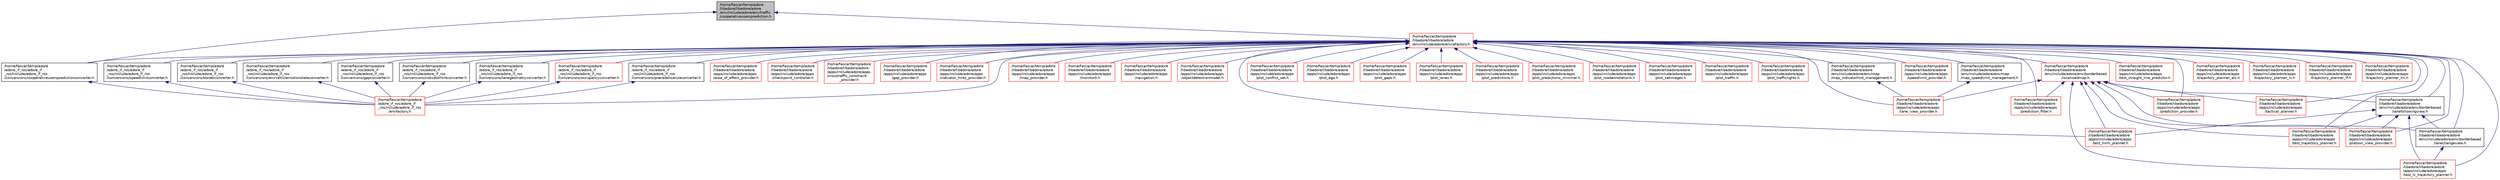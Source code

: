 digraph "/home/fascar/temp/adore/libadore/libadore/adore/env/include/adore/env/traffic/cooperativeusersprediction.h"
{
 // LATEX_PDF_SIZE
  edge [fontname="Helvetica",fontsize="10",labelfontname="Helvetica",labelfontsize="10"];
  node [fontname="Helvetica",fontsize="10",shape=record];
  Node1 [label="/home/fascar/temp/adore\l/libadore/libadore/adore\l/env/include/adore/env/traffic\l/cooperativeusersprediction.h",height=0.2,width=0.4,color="black", fillcolor="grey75", style="filled", fontcolor="black",tooltip=" "];
  Node1 -> Node2 [dir="back",color="midnightblue",fontsize="10",style="solid",fontname="Helvetica"];
  Node2 [label="/home/fascar/temp/adore\l/adore_if_ros/adore_if\l_ros/include/adore_if_ros\l/conversions/cooperativeuserspredictionconverter.h",height=0.2,width=0.4,color="black", fillcolor="white", style="filled",URL="$cooperativeuserspredictionconverter_8h.html",tooltip=" "];
  Node2 -> Node3 [dir="back",color="midnightblue",fontsize="10",style="solid",fontname="Helvetica"];
  Node3 [label="/home/fascar/temp/adore\l/adore_if_ros/adore_if\l_ros/include/adore_if_ros\l/envfactory.h",height=0.2,width=0.4,color="red", fillcolor="white", style="filled",URL="$envfactory_8h.html",tooltip=" "];
  Node1 -> Node47 [dir="back",color="midnightblue",fontsize="10",style="solid",fontname="Helvetica"];
  Node47 [label="/home/fascar/temp/adore\l/libadore/libadore/adore\l/env/include/adore/env/afactory.h",height=0.2,width=0.4,color="red", fillcolor="white", style="filled",URL="$env_2include_2adore_2env_2afactory_8h.html",tooltip=" "];
  Node47 -> Node48 [dir="back",color="midnightblue",fontsize="10",style="solid",fontname="Helvetica"];
  Node48 [label="/home/fascar/temp/adore\l/adore_if_ros/adore_if\l_ros/include/adore_if_ros\l/conversions/borderconverter.h",height=0.2,width=0.4,color="black", fillcolor="white", style="filled",URL="$borderconverter_8h.html",tooltip=" "];
  Node48 -> Node3 [dir="back",color="midnightblue",fontsize="10",style="solid",fontname="Helvetica"];
  Node47 -> Node2 [dir="back",color="midnightblue",fontsize="10",style="solid",fontname="Helvetica"];
  Node47 -> Node49 [dir="back",color="midnightblue",fontsize="10",style="solid",fontname="Helvetica"];
  Node49 [label="/home/fascar/temp/adore\l/adore_if_ros/adore_if\l_ros/include/adore_if_ros\l/conversions/envvehiclemotionstateconverter.h",height=0.2,width=0.4,color="black", fillcolor="white", style="filled",URL="$envvehiclemotionstateconverter_8h.html",tooltip=" "];
  Node49 -> Node3 [dir="back",color="midnightblue",fontsize="10",style="solid",fontname="Helvetica"];
  Node47 -> Node50 [dir="back",color="midnightblue",fontsize="10",style="solid",fontname="Helvetica"];
  Node50 [label="/home/fascar/temp/adore\l/adore_if_ros/adore_if\l_ros/include/adore_if_ros\l/conversions/gapconverter.h",height=0.2,width=0.4,color="black", fillcolor="white", style="filled",URL="$gapconverter_8h.html",tooltip=" "];
  Node50 -> Node3 [dir="back",color="midnightblue",fontsize="10",style="solid",fontname="Helvetica"];
  Node47 -> Node51 [dir="back",color="midnightblue",fontsize="10",style="solid",fontname="Helvetica"];
  Node51 [label="/home/fascar/temp/adore\l/adore_if_ros/adore_if\l_ros/include/adore_if_ros\l/conversions/indicatorhintconverter.h",height=0.2,width=0.4,color="black", fillcolor="white", style="filled",URL="$indicatorhintconverter_8h.html",tooltip=" "];
  Node51 -> Node3 [dir="back",color="midnightblue",fontsize="10",style="solid",fontname="Helvetica"];
  Node47 -> Node52 [dir="back",color="midnightblue",fontsize="10",style="solid",fontname="Helvetica"];
  Node52 [label="/home/fascar/temp/adore\l/adore_if_ros/adore_if\l_ros/include/adore_if_ros\l/conversions/lanegeometryconverter.h",height=0.2,width=0.4,color="black", fillcolor="white", style="filled",URL="$lanegeometryconverter_8h.html",tooltip=" "];
  Node52 -> Node3 [dir="back",color="midnightblue",fontsize="10",style="solid",fontname="Helvetica"];
  Node47 -> Node53 [dir="back",color="midnightblue",fontsize="10",style="solid",fontname="Helvetica"];
  Node53 [label="/home/fascar/temp/adore\l/adore_if_ros/adore_if\l_ros/include/adore_if_ros\l/conversions/occupancyconverter.h",height=0.2,width=0.4,color="red", fillcolor="white", style="filled",URL="$occupancyconverter_8h.html",tooltip=" "];
  Node53 -> Node3 [dir="back",color="midnightblue",fontsize="10",style="solid",fontname="Helvetica"];
  Node47 -> Node57 [dir="back",color="midnightblue",fontsize="10",style="solid",fontname="Helvetica"];
  Node57 [label="/home/fascar/temp/adore\l/adore_if_ros/adore_if\l_ros/include/adore_if_ros\l/conversions/precedenceruleconverter.h",height=0.2,width=0.4,color="black", fillcolor="white", style="filled",URL="$precedenceruleconverter_8h.html",tooltip=" "];
  Node57 -> Node3 [dir="back",color="midnightblue",fontsize="10",style="solid",fontname="Helvetica"];
  Node47 -> Node58 [dir="back",color="midnightblue",fontsize="10",style="solid",fontname="Helvetica"];
  Node58 [label="/home/fascar/temp/adore\l/adore_if_ros/adore_if\l_ros/include/adore_if_ros\l/conversions/speedlimitconverter.h",height=0.2,width=0.4,color="black", fillcolor="white", style="filled",URL="$speedlimitconverter_8h.html",tooltip=" "];
  Node58 -> Node3 [dir="back",color="midnightblue",fontsize="10",style="solid",fontname="Helvetica"];
  Node47 -> Node3 [dir="back",color="midnightblue",fontsize="10",style="solid",fontname="Helvetica"];
  Node47 -> Node59 [dir="back",color="midnightblue",fontsize="10",style="solid",fontname="Helvetica"];
  Node59 [label="/home/fascar/temp/adore\l/libadore/libadore/adore\l/apps/include/adore/apps\l/area_of_effect_provider.h",height=0.2,width=0.4,color="red", fillcolor="white", style="filled",URL="$area__of__effect__provider_8h.html",tooltip=" "];
  Node47 -> Node60 [dir="back",color="midnightblue",fontsize="10",style="solid",fontname="Helvetica"];
  Node60 [label="/home/fascar/temp/adore\l/libadore/libadore/adore\l/apps/include/adore/apps\l/checkpoint_controller.h",height=0.2,width=0.4,color="red", fillcolor="white", style="filled",URL="$checkpoint__controller_8h.html",tooltip=" "];
  Node47 -> Node61 [dir="back",color="midnightblue",fontsize="10",style="solid",fontname="Helvetica"];
  Node61 [label="/home/fascar/temp/adore\l/libadore/libadore/adore\l/apps/include/adore/apps\l/crosstraffic_constraint\l_provider.h",height=0.2,width=0.4,color="red", fillcolor="white", style="filled",URL="$crosstraffic__constraint__provider_8h.html",tooltip=" "];
  Node47 -> Node62 [dir="back",color="midnightblue",fontsize="10",style="solid",fontname="Helvetica"];
  Node62 [label="/home/fascar/temp/adore\l/libadore/libadore/adore\l/apps/include/adore/apps\l/gap_provider.h",height=0.2,width=0.4,color="red", fillcolor="white", style="filled",URL="$gap__provider_8h.html",tooltip=" "];
  Node47 -> Node63 [dir="back",color="midnightblue",fontsize="10",style="solid",fontname="Helvetica"];
  Node63 [label="/home/fascar/temp/adore\l/libadore/libadore/adore\l/apps/include/adore/apps\l/indicator_hints_provider.h",height=0.2,width=0.4,color="red", fillcolor="white", style="filled",URL="$indicator__hints__provider_8h.html",tooltip=" "];
  Node47 -> Node64 [dir="back",color="midnightblue",fontsize="10",style="solid",fontname="Helvetica"];
  Node64 [label="/home/fascar/temp/adore\l/libadore/libadore/adore\l/apps/include/adore/apps\l/lane_view_provider.h",height=0.2,width=0.4,color="red", fillcolor="white", style="filled",URL="$lane__view__provider_8h.html",tooltip=" "];
  Node47 -> Node65 [dir="back",color="midnightblue",fontsize="10",style="solid",fontname="Helvetica"];
  Node65 [label="/home/fascar/temp/adore\l/libadore/libadore/adore\l/apps/include/adore/apps\l/map_provider.h",height=0.2,width=0.4,color="red", fillcolor="white", style="filled",URL="$map__provider_8h.html",tooltip=" "];
  Node47 -> Node66 [dir="back",color="midnightblue",fontsize="10",style="solid",fontname="Helvetica"];
  Node66 [label="/home/fascar/temp/adore\l/libadore/libadore/adore\l/apps/include/adore/apps\l/monitor0.h",height=0.2,width=0.4,color="red", fillcolor="white", style="filled",URL="$monitor0_8h.html",tooltip=" "];
  Node47 -> Node67 [dir="back",color="midnightblue",fontsize="10",style="solid",fontname="Helvetica"];
  Node67 [label="/home/fascar/temp/adore\l/libadore/libadore/adore\l/apps/include/adore/apps\l/navigation.h",height=0.2,width=0.4,color="red", fillcolor="white", style="filled",URL="$navigation_8h.html",tooltip=" "];
  Node47 -> Node68 [dir="back",color="midnightblue",fontsize="10",style="solid",fontname="Helvetica"];
  Node68 [label="/home/fascar/temp/adore\l/libadore/libadore/adore\l/apps/include/adore/apps\l/objectdetectionmodel.h",height=0.2,width=0.4,color="red", fillcolor="white", style="filled",URL="$objectdetectionmodel_8h.html",tooltip=" "];
  Node47 -> Node69 [dir="back",color="midnightblue",fontsize="10",style="solid",fontname="Helvetica"];
  Node69 [label="/home/fascar/temp/adore\l/libadore/libadore/adore\l/apps/include/adore/apps\l/platoon_view_provider.h",height=0.2,width=0.4,color="red", fillcolor="white", style="filled",URL="$platoon__view__provider_8h.html",tooltip=" "];
  Node47 -> Node70 [dir="back",color="midnightblue",fontsize="10",style="solid",fontname="Helvetica"];
  Node70 [label="/home/fascar/temp/adore\l/libadore/libadore/adore\l/apps/include/adore/apps\l/plot_conflict_set.h",height=0.2,width=0.4,color="red", fillcolor="white", style="filled",URL="$plot__conflict__set_8h.html",tooltip=" "];
  Node47 -> Node71 [dir="back",color="midnightblue",fontsize="10",style="solid",fontname="Helvetica"];
  Node71 [label="/home/fascar/temp/adore\l/libadore/libadore/adore\l/apps/include/adore/apps\l/plot_ego.h",height=0.2,width=0.4,color="red", fillcolor="white", style="filled",URL="$plot__ego_8h.html",tooltip=" "];
  Node47 -> Node72 [dir="back",color="midnightblue",fontsize="10",style="solid",fontname="Helvetica"];
  Node72 [label="/home/fascar/temp/adore\l/libadore/libadore/adore\l/apps/include/adore/apps\l/plot_gaps.h",height=0.2,width=0.4,color="red", fillcolor="white", style="filled",URL="$plot__gaps_8h.html",tooltip=" "];
  Node47 -> Node73 [dir="back",color="midnightblue",fontsize="10",style="solid",fontname="Helvetica"];
  Node73 [label="/home/fascar/temp/adore\l/libadore/libadore/adore\l/apps/include/adore/apps\l/plot_lanes.h",height=0.2,width=0.4,color="red", fillcolor="white", style="filled",URL="$plot__lanes_8h.html",tooltip=" "];
  Node47 -> Node74 [dir="back",color="midnightblue",fontsize="10",style="solid",fontname="Helvetica"];
  Node74 [label="/home/fascar/temp/adore\l/libadore/libadore/adore\l/apps/include/adore/apps\l/plot_predictions.h",height=0.2,width=0.4,color="red", fillcolor="white", style="filled",URL="$plot__predictions_8h.html",tooltip=" "];
  Node47 -> Node75 [dir="back",color="midnightblue",fontsize="10",style="solid",fontname="Helvetica"];
  Node75 [label="/home/fascar/temp/adore\l/libadore/libadore/adore\l/apps/include/adore/apps\l/plot_predictions_minimal.h",height=0.2,width=0.4,color="red", fillcolor="white", style="filled",URL="$plot__predictions__minimal_8h.html",tooltip=" "];
  Node47 -> Node76 [dir="back",color="midnightblue",fontsize="10",style="solid",fontname="Helvetica"];
  Node76 [label="/home/fascar/temp/adore\l/libadore/libadore/adore\l/apps/include/adore/apps\l/plot_roadannotations.h",height=0.2,width=0.4,color="red", fillcolor="white", style="filled",URL="$plot__roadannotations_8h.html",tooltip=" "];
  Node47 -> Node77 [dir="back",color="midnightblue",fontsize="10",style="solid",fontname="Helvetica"];
  Node77 [label="/home/fascar/temp/adore\l/libadore/libadore/adore\l/apps/include/adore/apps\l/plot_satimages.h",height=0.2,width=0.4,color="red", fillcolor="white", style="filled",URL="$plot__satimages_8h.html",tooltip=" "];
  Node47 -> Node78 [dir="back",color="midnightblue",fontsize="10",style="solid",fontname="Helvetica"];
  Node78 [label="/home/fascar/temp/adore\l/libadore/libadore/adore\l/apps/include/adore/apps\l/plot_traffic.h",height=0.2,width=0.4,color="red", fillcolor="white", style="filled",URL="$plot__traffic_8h.html",tooltip=" "];
  Node47 -> Node79 [dir="back",color="midnightblue",fontsize="10",style="solid",fontname="Helvetica"];
  Node79 [label="/home/fascar/temp/adore\l/libadore/libadore/adore\l/apps/include/adore/apps\l/plot_trafficlights.h",height=0.2,width=0.4,color="red", fillcolor="white", style="filled",URL="$plot__trafficlights_8h.html",tooltip=" "];
  Node47 -> Node80 [dir="back",color="midnightblue",fontsize="10",style="solid",fontname="Helvetica"];
  Node80 [label="/home/fascar/temp/adore\l/libadore/libadore/adore\l/apps/include/adore/apps\l/prediction_filter.h",height=0.2,width=0.4,color="red", fillcolor="white", style="filled",URL="$prediction__filter_8h.html",tooltip=" "];
  Node47 -> Node81 [dir="back",color="midnightblue",fontsize="10",style="solid",fontname="Helvetica"];
  Node81 [label="/home/fascar/temp/adore\l/libadore/libadore/adore\l/apps/include/adore/apps\l/prediction_provider.h",height=0.2,width=0.4,color="red", fillcolor="white", style="filled",URL="$prediction__provider_8h.html",tooltip=" "];
  Node47 -> Node82 [dir="back",color="midnightblue",fontsize="10",style="solid",fontname="Helvetica"];
  Node82 [label="/home/fascar/temp/adore\l/libadore/libadore/adore\l/apps/include/adore/apps\l/speedlimit_provider.h",height=0.2,width=0.4,color="red", fillcolor="white", style="filled",URL="$speedlimit__provider_8h.html",tooltip=" "];
  Node47 -> Node83 [dir="back",color="midnightblue",fontsize="10",style="solid",fontname="Helvetica"];
  Node83 [label="/home/fascar/temp/adore\l/libadore/libadore/adore\l/apps/include/adore/apps\l/tactical_planner.h",height=0.2,width=0.4,color="red", fillcolor="white", style="filled",URL="$tactical__planner_8h.html",tooltip=" "];
  Node47 -> Node84 [dir="back",color="midnightblue",fontsize="10",style="solid",fontname="Helvetica"];
  Node84 [label="/home/fascar/temp/adore\l/libadore/libadore/adore\l/apps/include/adore/apps\l/test_lc_trajectory_planner.h",height=0.2,width=0.4,color="red", fillcolor="white", style="filled",URL="$test__lc__trajectory__planner_8h.html",tooltip=" "];
  Node47 -> Node85 [dir="back",color="midnightblue",fontsize="10",style="solid",fontname="Helvetica"];
  Node85 [label="/home/fascar/temp/adore\l/libadore/libadore/adore\l/apps/include/adore/apps\l/test_mrm_planner.h",height=0.2,width=0.4,color="red", fillcolor="white", style="filled",URL="$test__mrm__planner_8h.html",tooltip=" "];
  Node47 -> Node86 [dir="back",color="midnightblue",fontsize="10",style="solid",fontname="Helvetica"];
  Node86 [label="/home/fascar/temp/adore\l/libadore/libadore/adore\l/apps/include/adore/apps\l/test_straight_line_predictor.h",height=0.2,width=0.4,color="red", fillcolor="white", style="filled",URL="$test__straight__line__predictor_8h.html",tooltip=" "];
  Node47 -> Node87 [dir="back",color="midnightblue",fontsize="10",style="solid",fontname="Helvetica"];
  Node87 [label="/home/fascar/temp/adore\l/libadore/libadore/adore\l/apps/include/adore/apps\l/test_trajectory_planner.h",height=0.2,width=0.4,color="red", fillcolor="white", style="filled",URL="$test__trajectory__planner_8h.html",tooltip=" "];
  Node47 -> Node88 [dir="back",color="midnightblue",fontsize="10",style="solid",fontname="Helvetica"];
  Node88 [label="/home/fascar/temp/adore\l/libadore/libadore/adore\l/apps/include/adore/apps\l/trajectory_planner_alc.h",height=0.2,width=0.4,color="red", fillcolor="white", style="filled",URL="$trajectory__planner__alc_8h.html",tooltip=" "];
  Node47 -> Node89 [dir="back",color="midnightblue",fontsize="10",style="solid",fontname="Helvetica"];
  Node89 [label="/home/fascar/temp/adore\l/libadore/libadore/adore\l/apps/include/adore/apps\l/trajectory_planner_lc.h",height=0.2,width=0.4,color="red", fillcolor="white", style="filled",URL="$trajectory__planner__lc_8h.html",tooltip=" "];
  Node47 -> Node90 [dir="back",color="midnightblue",fontsize="10",style="solid",fontname="Helvetica"];
  Node90 [label="/home/fascar/temp/adore\l/libadore/libadore/adore\l/apps/include/adore/apps\l/trajectory_planner_lf.h",height=0.2,width=0.4,color="red", fillcolor="white", style="filled",URL="$trajectory__planner__lf_8h.html",tooltip=" "];
  Node47 -> Node92 [dir="back",color="midnightblue",fontsize="10",style="solid",fontname="Helvetica"];
  Node92 [label="/home/fascar/temp/adore\l/libadore/libadore/adore\l/apps/include/adore/apps\l/trajectory_planner_lm.h",height=0.2,width=0.4,color="red", fillcolor="white", style="filled",URL="$trajectory__planner__lm_8h.html",tooltip=" "];
  Node47 -> Node93 [dir="back",color="midnightblue",fontsize="10",style="solid",fontname="Helvetica"];
  Node93 [label="/home/fascar/temp/adore\l/libadore/libadore/adore\l/env/include/adore/env/borderbased\l/lanechangeview.h",height=0.2,width=0.4,color="black", fillcolor="white", style="filled",URL="$lanechangeview_8h.html",tooltip=" "];
  Node93 -> Node84 [dir="back",color="midnightblue",fontsize="10",style="solid",fontname="Helvetica"];
  Node47 -> Node94 [dir="back",color="midnightblue",fontsize="10",style="solid",fontname="Helvetica"];
  Node94 [label="/home/fascar/temp/adore\l/libadore/libadore/adore\l/env/include/adore/env/borderbased\l/lanefollowingview.h",height=0.2,width=0.4,color="black", fillcolor="white", style="filled",URL="$lanefollowingview_8h.html",tooltip=" "];
  Node94 -> Node69 [dir="back",color="midnightblue",fontsize="10",style="solid",fontname="Helvetica"];
  Node94 -> Node84 [dir="back",color="midnightblue",fontsize="10",style="solid",fontname="Helvetica"];
  Node94 -> Node85 [dir="back",color="midnightblue",fontsize="10",style="solid",fontname="Helvetica"];
  Node94 -> Node87 [dir="back",color="midnightblue",fontsize="10",style="solid",fontname="Helvetica"];
  Node94 -> Node93 [dir="back",color="midnightblue",fontsize="10",style="solid",fontname="Helvetica"];
  Node47 -> Node95 [dir="back",color="midnightblue",fontsize="10",style="solid",fontname="Helvetica"];
  Node95 [label="/home/fascar/temp/adore\l/libadore/libadore/adore\l/env/include/adore/env/borderbased\l/localroadmap.h",height=0.2,width=0.4,color="red", fillcolor="white", style="filled",URL="$localroadmap_8h.html",tooltip=" "];
  Node95 -> Node64 [dir="back",color="midnightblue",fontsize="10",style="solid",fontname="Helvetica"];
  Node95 -> Node69 [dir="back",color="midnightblue",fontsize="10",style="solid",fontname="Helvetica"];
  Node95 -> Node80 [dir="back",color="midnightblue",fontsize="10",style="solid",fontname="Helvetica"];
  Node95 -> Node81 [dir="back",color="midnightblue",fontsize="10",style="solid",fontname="Helvetica"];
  Node95 -> Node83 [dir="back",color="midnightblue",fontsize="10",style="solid",fontname="Helvetica"];
  Node95 -> Node84 [dir="back",color="midnightblue",fontsize="10",style="solid",fontname="Helvetica"];
  Node95 -> Node85 [dir="back",color="midnightblue",fontsize="10",style="solid",fontname="Helvetica"];
  Node95 -> Node87 [dir="back",color="midnightblue",fontsize="10",style="solid",fontname="Helvetica"];
  Node95 -> Node93 [dir="back",color="midnightblue",fontsize="10",style="solid",fontname="Helvetica"];
  Node95 -> Node94 [dir="back",color="midnightblue",fontsize="10",style="solid",fontname="Helvetica"];
  Node47 -> Node99 [dir="back",color="midnightblue",fontsize="10",style="solid",fontname="Helvetica"];
  Node99 [label="/home/fascar/temp/adore\l/libadore/libadore/adore\l/env/include/adore/env/map\l/map_indicatorhint_management.h",height=0.2,width=0.4,color="black", fillcolor="white", style="filled",URL="$map__indicatorhint__management_8h.html",tooltip=" "];
  Node99 -> Node64 [dir="back",color="midnightblue",fontsize="10",style="solid",fontname="Helvetica"];
  Node47 -> Node100 [dir="back",color="midnightblue",fontsize="10",style="solid",fontname="Helvetica"];
  Node100 [label="/home/fascar/temp/adore\l/libadore/libadore/adore\l/env/include/adore/env/map\l/map_speedlimit_management.h",height=0.2,width=0.4,color="black", fillcolor="white", style="filled",URL="$map__speedlimit__management_8h.html",tooltip=" "];
  Node100 -> Node64 [dir="back",color="midnightblue",fontsize="10",style="solid",fontname="Helvetica"];
}

